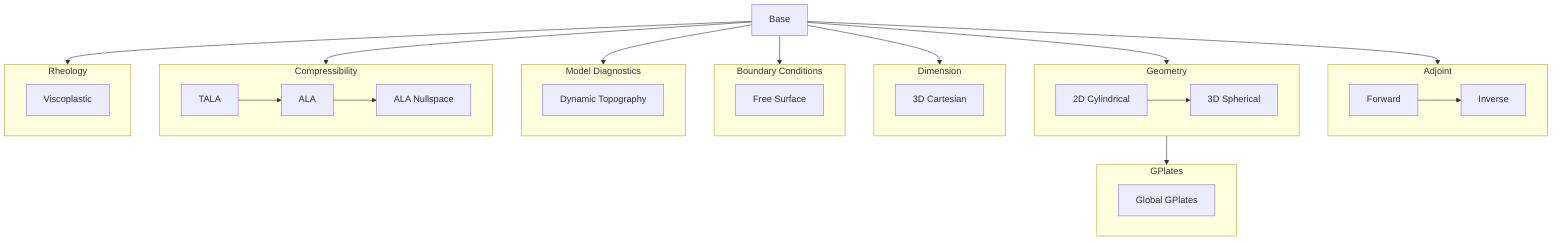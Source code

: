 graph TD
  base[Base]

  subgraph adjoint[Adjoint]
  adjoint_forward[Forward] --> inverse[Inverse]
  end

  subgraph geometry[Geometry]
  cylindrical_2d[2D Cylindrical] --> spherical_3d[3D Spherical]
  end

  subgraph gplates[GPlates]
  gplates_global["Global GPlates"]
  end

  subgraph dimension[Dimension]
  cartesian_3d[3D Cartesian]
  end

  subgraph bcs[Boundary Conditions]
  free_surface[Free Surface]
  end

  subgraph model_diagnostics[Model Diagnostics]
  dynamic_topography[Dynamic Topography]
  end

  subgraph compressibility[Compressibility]
  tala[TALA] --> ala[ALA] --> visualise_ala[ALA Nullspace]
  end

  subgraph rheology[Rheology]
  viscoplastic[Viscoplastic]
  end

  base --> dimension
  base --> compressibility
  base --> rheology
  base --> geometry
  base --> bcs
  base --> adjoint
  base --> model_diagnostics
  geometry --> gplates

  click base "mantle_convection/base_case"
  click tala "mantle_convection/2d_compressible_TALA"
  click ala "mantle_convection/2d_compressible_ALA"
  click visualise_ala "mantle_convection/visualise_ALA_p_nullspace"
  click viscoplastic "mantle_convection/viscoplastic_case"
  click cartesian_3d "mantle_convection/3d_cartesian"
  click cylindrical_2d "mantle_convection/2d_cylindrical"
  click spherical_3d "mantle_convection/3d_spherical"
  click gplates_global "mantle_convection/gplates_global"
  click adjoint_forward "mantle_convection/adjoint_forward"
  click inverse "mantle_convection/adjoint"
  click free_surface "mantle_convection/free_surface"